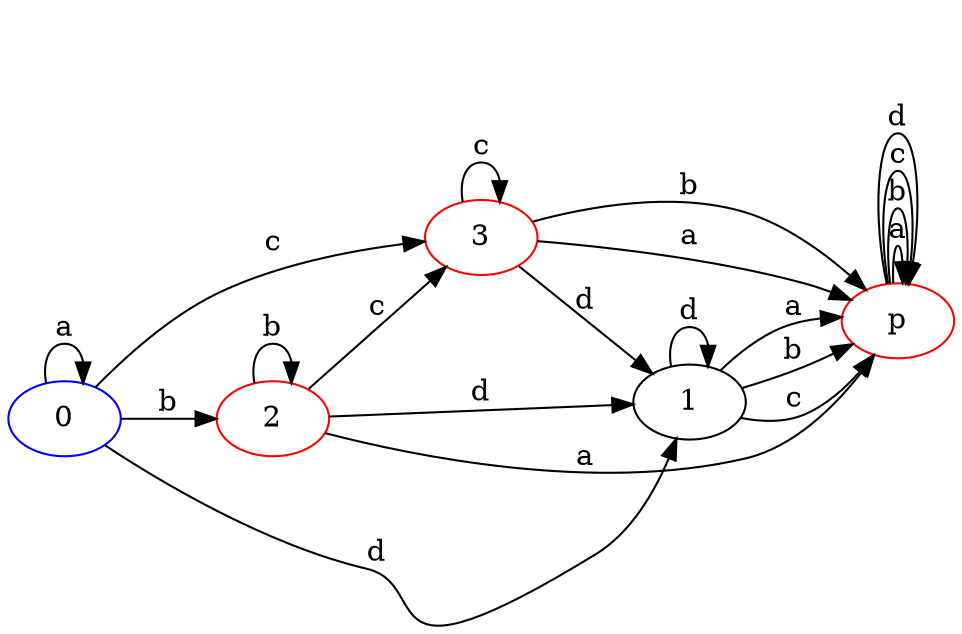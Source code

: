 digraph {
	rankdir=LR
	3 [color=red]
	3 -> 3 [label=c]
	3 -> 1 [label=d]
	3 -> p [label=a]
	3 -> p [label=b]
	1
	1 -> 1 [label=d]
	1 -> p [label=a]
	1 -> p [label=b]
	1 -> p [label=c]
	p [color=red]
	p -> p [label=a]
	p -> p [label=b]
	p -> p [label=c]
	p -> p [label=d]
	0 [color=blue]
	0 -> 0 [label=a]
	0 -> 2 [label=b]
	0 -> 3 [label=c]
	0 -> 1 [label=d]
	2 [color=red]
	2 -> 2 [label=b]
	2 -> 3 [label=c]
	2 -> 1 [label=d]
	2 -> p [label=a]
}
